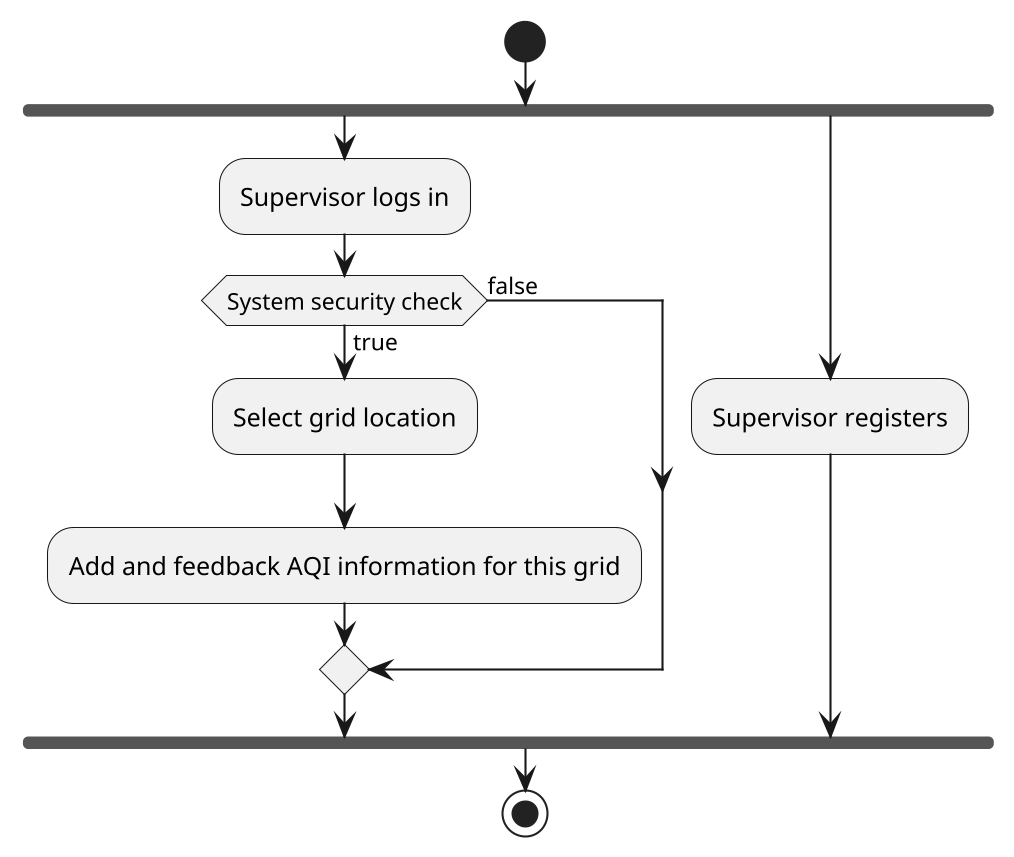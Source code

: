 @startuml
'https://plantuml.com/activity-diagram-beta
skinparam dpi 200
start
fork
  :Supervisor logs in;
  if (System security check) then (true)
    :Select grid location;
    :Add and feedback AQI information for this grid;
  else (false)
  endif
fork again
  :Supervisor registers;
end fork

stop

@enduml